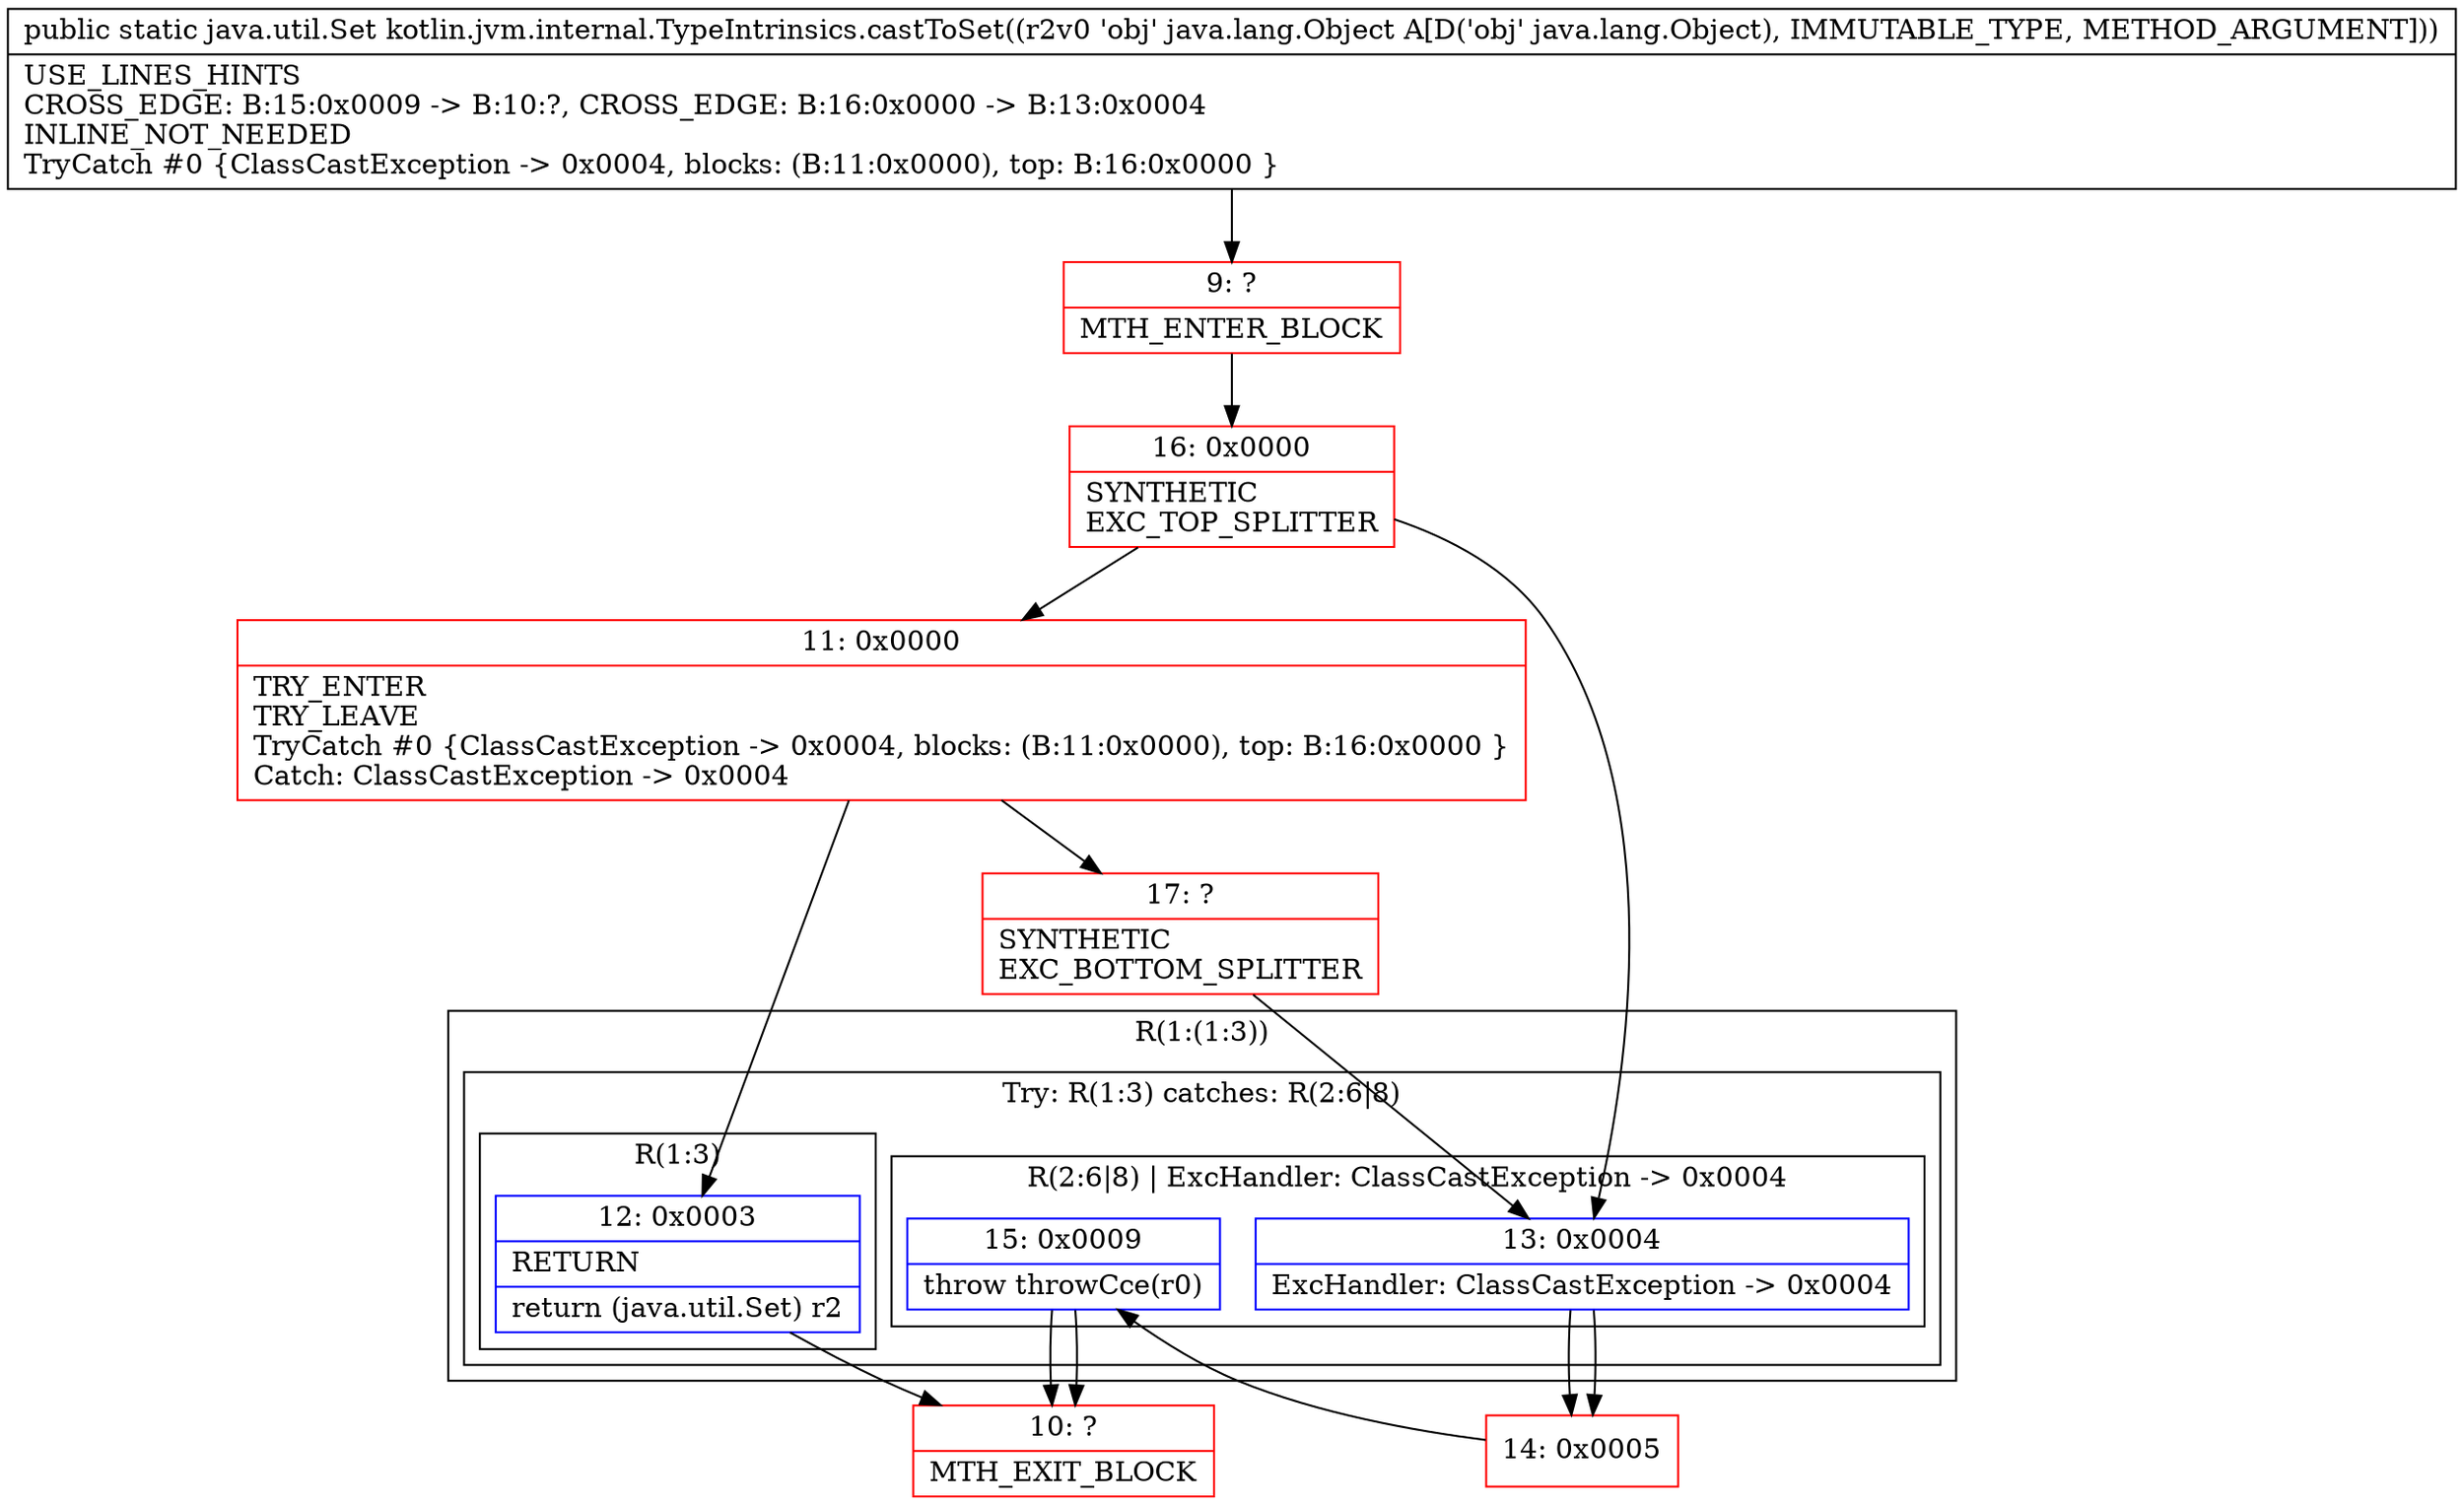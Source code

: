 digraph "CFG forkotlin.jvm.internal.TypeIntrinsics.castToSet(Ljava\/lang\/Object;)Ljava\/util\/Set;" {
subgraph cluster_Region_1991091420 {
label = "R(1:(1:3))";
node [shape=record,color=blue];
subgraph cluster_TryCatchRegion_738157483 {
label = "Try: R(1:3) catches: R(2:6|8)";
node [shape=record,color=blue];
subgraph cluster_Region_209353330 {
label = "R(1:3)";
node [shape=record,color=blue];
Node_12 [shape=record,label="{12\:\ 0x0003|RETURN\l|return (java.util.Set) r2\l}"];
}
subgraph cluster_Region_958024067 {
label = "R(2:6|8) | ExcHandler: ClassCastException \-\> 0x0004\l";
node [shape=record,color=blue];
Node_13 [shape=record,label="{13\:\ 0x0004|ExcHandler: ClassCastException \-\> 0x0004\l}"];
Node_15 [shape=record,label="{15\:\ 0x0009|throw throwCce(r0)\l}"];
}
}
}
subgraph cluster_Region_958024067 {
label = "R(2:6|8) | ExcHandler: ClassCastException \-\> 0x0004\l";
node [shape=record,color=blue];
Node_13 [shape=record,label="{13\:\ 0x0004|ExcHandler: ClassCastException \-\> 0x0004\l}"];
Node_15 [shape=record,label="{15\:\ 0x0009|throw throwCce(r0)\l}"];
}
Node_9 [shape=record,color=red,label="{9\:\ ?|MTH_ENTER_BLOCK\l}"];
Node_16 [shape=record,color=red,label="{16\:\ 0x0000|SYNTHETIC\lEXC_TOP_SPLITTER\l}"];
Node_11 [shape=record,color=red,label="{11\:\ 0x0000|TRY_ENTER\lTRY_LEAVE\lTryCatch #0 \{ClassCastException \-\> 0x0004, blocks: (B:11:0x0000), top: B:16:0x0000 \}\lCatch: ClassCastException \-\> 0x0004\l}"];
Node_10 [shape=record,color=red,label="{10\:\ ?|MTH_EXIT_BLOCK\l}"];
Node_17 [shape=record,color=red,label="{17\:\ ?|SYNTHETIC\lEXC_BOTTOM_SPLITTER\l}"];
Node_14 [shape=record,color=red,label="{14\:\ 0x0005}"];
MethodNode[shape=record,label="{public static java.util.Set kotlin.jvm.internal.TypeIntrinsics.castToSet((r2v0 'obj' java.lang.Object A[D('obj' java.lang.Object), IMMUTABLE_TYPE, METHOD_ARGUMENT]))  | USE_LINES_HINTS\lCROSS_EDGE: B:15:0x0009 \-\> B:10:?, CROSS_EDGE: B:16:0x0000 \-\> B:13:0x0004\lINLINE_NOT_NEEDED\lTryCatch #0 \{ClassCastException \-\> 0x0004, blocks: (B:11:0x0000), top: B:16:0x0000 \}\l}"];
MethodNode -> Node_9;Node_12 -> Node_10;
Node_13 -> Node_14;
Node_15 -> Node_10;
Node_13 -> Node_14;
Node_15 -> Node_10;
Node_9 -> Node_16;
Node_16 -> Node_11;
Node_16 -> Node_13;
Node_11 -> Node_12;
Node_11 -> Node_17;
Node_17 -> Node_13;
Node_14 -> Node_15;
}

